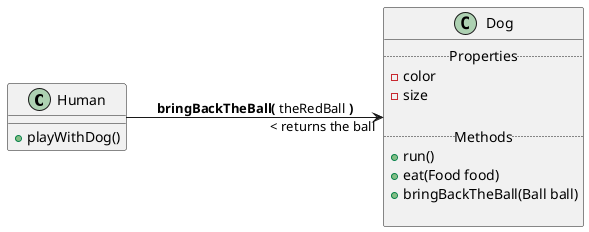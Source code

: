 @startuml
left to right direction
class Human{
    + playWithDog()
}

class Dog{
    ..Properties..
    - color
    - size

    ..Methods..
    +run()
    +eat(Food food)
    +bringBackTheBall(Ball ball)

}


Human --> "< returns the ball" Dog :<b>bringBackTheBall(</b> theRedBall <b>)</b>

@enduml
